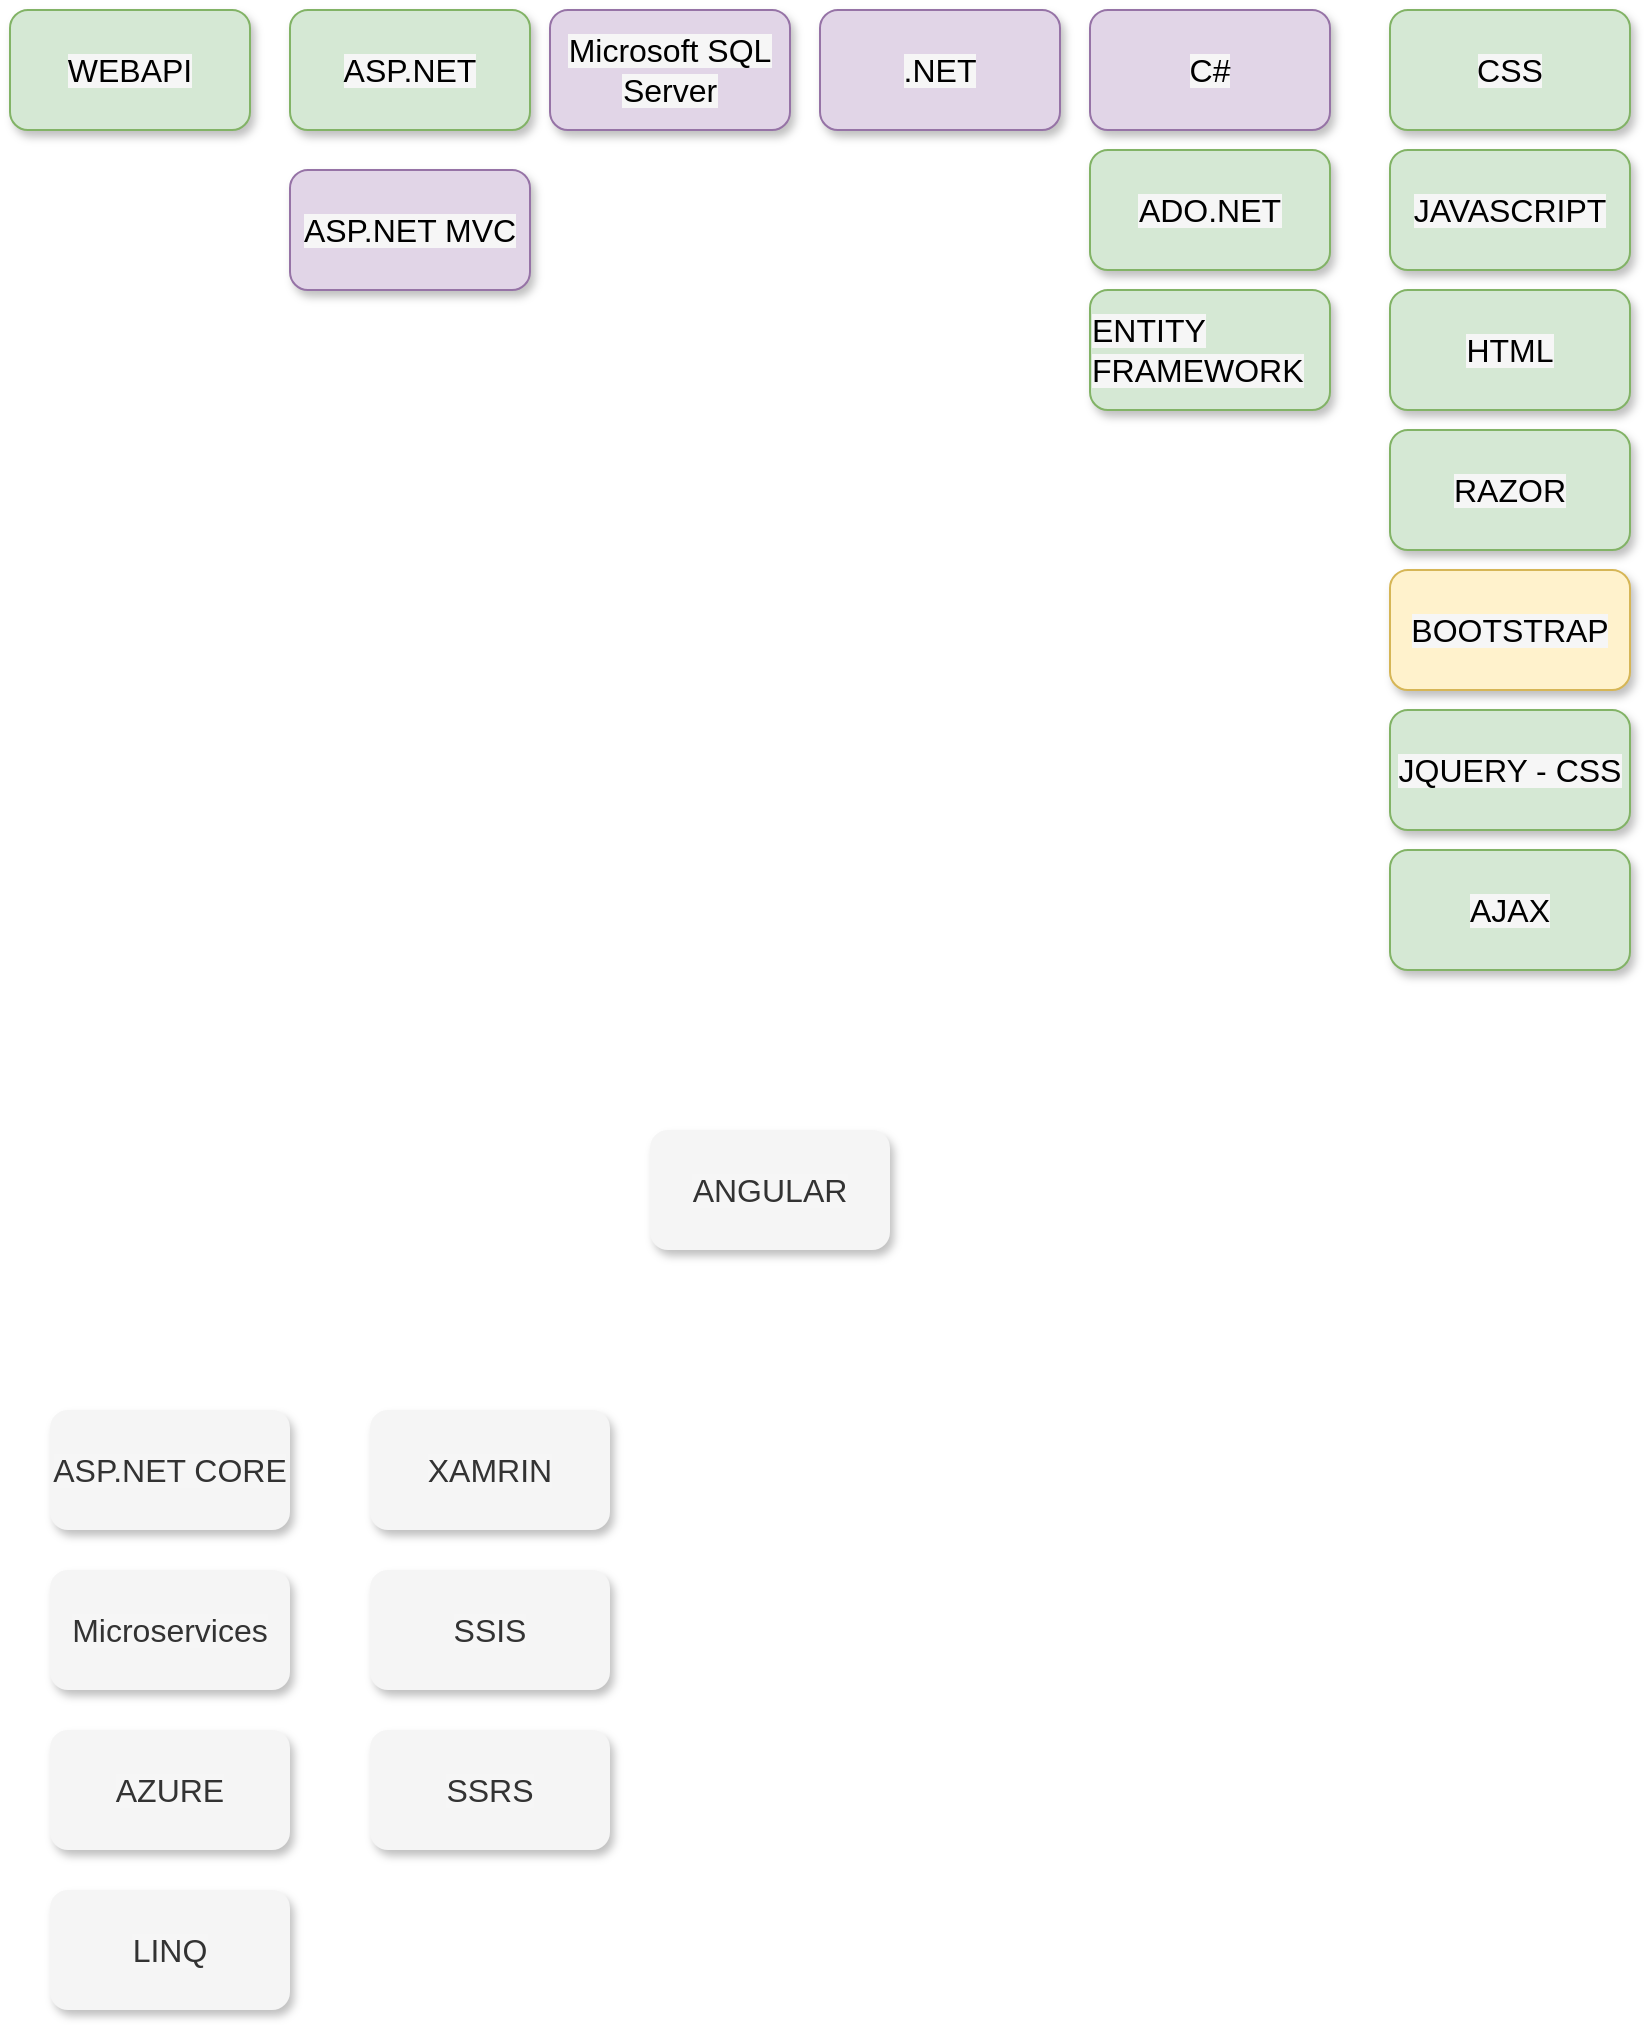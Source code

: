 <mxfile version="13.6.2" type="github">
  <diagram id="kadHFnLxjQ3yYRlNPp_8" name="Page-1">
    <mxGraphModel dx="1117" dy="1014" grid="1" gridSize="10" guides="1" tooltips="1" connect="1" arrows="1" fold="1" page="1" pageScale="1" pageWidth="850" pageHeight="1100" math="0" shadow="0">
      <root>
        <mxCell id="0" />
        <mxCell id="1" parent="0" />
        <mxCell id="nspwu7ugIolKWqw-Yoy7-22" value="&lt;span style=&quot;font-family: fixemoji, &amp;quot;roboto mono&amp;quot;, sans-serif; font-size: 16px; text-align: left; background-color: rgb(246, 246, 246);&quot;&gt;Microsoft SQL Server&lt;/span&gt;" style="rounded=1;whiteSpace=wrap;html=1;glass=0;shadow=1;fillColor=#e1d5e7;strokeColor=#9673a6;" parent="1" vertex="1">
          <mxGeometry x="290" y="20" width="120" height="60" as="geometry" />
        </mxCell>
        <mxCell id="nspwu7ugIolKWqw-Yoy7-23" value="&lt;span style=&quot;font-family: fixemoji, &amp;quot;roboto mono&amp;quot;, sans-serif; font-size: 16px; text-align: left; background-color: rgb(246, 246, 246);&quot;&gt;.NET&lt;/span&gt;" style="rounded=1;whiteSpace=wrap;html=1;glass=0;shadow=1;fillColor=#e1d5e7;strokeColor=#9673a6;" parent="1" vertex="1">
          <mxGeometry x="425" y="20" width="120" height="60" as="geometry" />
        </mxCell>
        <mxCell id="nspwu7ugIolKWqw-Yoy7-24" value="&lt;span style=&quot;font-family: fixemoji, &amp;quot;roboto mono&amp;quot;, sans-serif; font-size: 16px; text-align: left; background-color: rgb(246, 246, 246);&quot;&gt;ASP.NET&lt;/span&gt;" style="rounded=1;whiteSpace=wrap;html=1;glass=0;shadow=1;fillColor=#d5e8d4;strokeColor=#82b366;" parent="1" vertex="1">
          <mxGeometry x="160" y="20" width="120" height="60" as="geometry" />
        </mxCell>
        <mxCell id="nspwu7ugIolKWqw-Yoy7-25" value="&lt;span style=&quot;font-family: fixemoji, &amp;quot;roboto mono&amp;quot;, sans-serif; font-size: 16px; text-align: left; background-color: rgb(246, 246, 246);&quot;&gt;ASP.NET MVC&lt;/span&gt;" style="rounded=1;whiteSpace=wrap;html=1;glass=0;shadow=1;fillColor=#e1d5e7;strokeColor=#9673a6;" parent="1" vertex="1">
          <mxGeometry x="160" y="100" width="120" height="60" as="geometry" />
        </mxCell>
        <mxCell id="nspwu7ugIolKWqw-Yoy7-26" value="&lt;span style=&quot;font-family: &amp;#34;fixemoji&amp;#34; , &amp;#34;roboto mono&amp;#34; , sans-serif ; font-size: 16px ; text-align: left ; background-color: rgb(246 , 246 , 246)&quot;&gt;SSRS&lt;/span&gt;" style="rounded=1;whiteSpace=wrap;html=1;glass=0;shadow=1;fontColor=#333333;fillColor=#f5f5f5;strokeColor=none;" parent="1" vertex="1">
          <mxGeometry x="200" y="880" width="120" height="60" as="geometry" />
        </mxCell>
        <mxCell id="nspwu7ugIolKWqw-Yoy7-27" value="&lt;span style=&quot;font-family: &amp;#34;fixemoji&amp;#34; , &amp;#34;roboto mono&amp;#34; , sans-serif ; font-size: 16px ; text-align: left ; background-color: rgb(246 , 246 , 246)&quot;&gt;JQUERY - CSS&lt;/span&gt;" style="rounded=1;whiteSpace=wrap;html=1;glass=0;shadow=1;fillColor=#d5e8d4;strokeColor=#82b366;" parent="1" vertex="1">
          <mxGeometry x="710" y="370" width="120" height="60" as="geometry" />
        </mxCell>
        <mxCell id="nspwu7ugIolKWqw-Yoy7-28" value="&lt;span style=&quot;font-family: &amp;#34;fixemoji&amp;#34; , &amp;#34;roboto mono&amp;#34; , sans-serif ; font-size: 16px ; text-align: left ; background-color: rgb(246 , 246 , 246)&quot;&gt;AJAX&lt;/span&gt;" style="rounded=1;whiteSpace=wrap;html=1;glass=0;shadow=1;fillColor=#d5e8d4;strokeColor=#82b366;" parent="1" vertex="1">
          <mxGeometry x="710" y="440" width="120" height="60" as="geometry" />
        </mxCell>
        <mxCell id="nspwu7ugIolKWqw-Yoy7-29" value="&lt;div style=&quot;text-align: left&quot;&gt;&lt;font face=&quot;fixemoji, roboto mono, sans-serif&quot;&gt;&lt;span style=&quot;font-size: 16px ; background-color: rgb(246 , 246 , 246)&quot;&gt;BOOTSTRAP&lt;/span&gt;&lt;/font&gt;&lt;/div&gt;" style="rounded=1;whiteSpace=wrap;html=1;glass=0;shadow=1;fillColor=#fff2cc;strokeColor=#d6b656;" parent="1" vertex="1">
          <mxGeometry x="710" y="300" width="120" height="60" as="geometry" />
        </mxCell>
        <mxCell id="nspwu7ugIolKWqw-Yoy7-30" value="&lt;span style=&quot;font-family: &amp;#34;fixemoji&amp;#34; , &amp;#34;roboto mono&amp;#34; , sans-serif ; font-size: 16px ; text-align: left ; background-color: rgb(246 , 246 , 246)&quot;&gt;C#&lt;/span&gt;" style="rounded=1;whiteSpace=wrap;html=1;glass=0;shadow=1;fillColor=#e1d5e7;strokeColor=#9673a6;" parent="1" vertex="1">
          <mxGeometry x="560" y="20" width="120" height="60" as="geometry" />
        </mxCell>
        <mxCell id="nspwu7ugIolKWqw-Yoy7-31" value="&lt;span style=&quot;font-family: &amp;#34;fixemoji&amp;#34; , &amp;#34;roboto mono&amp;#34; , sans-serif ; font-size: 16px ; text-align: left ; background-color: rgb(246 , 246 , 246)&quot;&gt;SSIS&lt;/span&gt;" style="rounded=1;whiteSpace=wrap;html=1;glass=0;shadow=1;fontColor=#333333;fillColor=#f5f5f5;strokeColor=none;" parent="1" vertex="1">
          <mxGeometry x="200" y="800" width="120" height="60" as="geometry" />
        </mxCell>
        <mxCell id="nspwu7ugIolKWqw-Yoy7-32" value="&lt;div style=&quot;text-align: left&quot;&gt;&lt;font face=&quot;fixemoji, roboto mono, sans-serif&quot;&gt;&lt;span style=&quot;font-size: 16px ; background-color: rgb(246 , 246 , 246)&quot;&gt;JAVASCRIPT&lt;/span&gt;&lt;/font&gt;&lt;/div&gt;" style="rounded=1;whiteSpace=wrap;html=1;glass=0;shadow=1;fillColor=#d5e8d4;strokeColor=#82b366;" parent="1" vertex="1">
          <mxGeometry x="710" y="90" width="120" height="60" as="geometry" />
        </mxCell>
        <mxCell id="nspwu7ugIolKWqw-Yoy7-33" value="&lt;div style=&quot;text-align: left&quot;&gt;&lt;font face=&quot;fixemoji, roboto mono, sans-serif&quot;&gt;&lt;span style=&quot;font-size: 16px ; background-color: rgb(246 , 246 , 246)&quot;&gt;ADO.NET&lt;/span&gt;&lt;/font&gt;&lt;/div&gt;" style="rounded=1;whiteSpace=wrap;html=1;glass=0;shadow=1;fillColor=#d5e8d4;strokeColor=#82b366;" parent="1" vertex="1">
          <mxGeometry x="560" y="90" width="120" height="60" as="geometry" />
        </mxCell>
        <mxCell id="nspwu7ugIolKWqw-Yoy7-34" value="&lt;div style=&quot;text-align: left&quot;&gt;&lt;span style=&quot;font-family: &amp;#34;fixemoji&amp;#34; , &amp;#34;roboto mono&amp;#34; , sans-serif ; font-size: 16px ; background-color: rgb(246 , 246 , 246)&quot;&gt;RAZOR&lt;/span&gt;&lt;br&gt;&lt;/div&gt;" style="rounded=1;whiteSpace=wrap;html=1;glass=0;shadow=1;fillColor=#d5e8d4;strokeColor=#82b366;" parent="1" vertex="1">
          <mxGeometry x="710" y="230" width="120" height="60" as="geometry" />
        </mxCell>
        <mxCell id="nspwu7ugIolKWqw-Yoy7-35" value="&lt;div style=&quot;text-align: left&quot;&gt;&lt;span style=&quot;font-family: &amp;#34;fixemoji&amp;#34; , &amp;#34;roboto mono&amp;#34; , sans-serif ; font-size: 16px ; background-color: rgb(246 , 246 , 246)&quot;&gt;CSS&lt;/span&gt;&lt;br&gt;&lt;/div&gt;" style="rounded=1;whiteSpace=wrap;html=1;glass=0;shadow=1;fillColor=#d5e8d4;strokeColor=#82b366;" parent="1" vertex="1">
          <mxGeometry x="710" y="20" width="120" height="60" as="geometry" />
        </mxCell>
        <mxCell id="nspwu7ugIolKWqw-Yoy7-36" value="&lt;div style=&quot;text-align: left&quot;&gt;&lt;span style=&quot;font-family: &amp;#34;fixemoji&amp;#34; , &amp;#34;roboto mono&amp;#34; , sans-serif ; font-size: 16px ; background-color: rgb(246 , 246 , 246)&quot;&gt;HTML&lt;/span&gt;&lt;br&gt;&lt;/div&gt;" style="rounded=1;whiteSpace=wrap;html=1;glass=0;shadow=1;fillColor=#d5e8d4;strokeColor=#82b366;" parent="1" vertex="1">
          <mxGeometry x="710" y="160" width="120" height="60" as="geometry" />
        </mxCell>
        <mxCell id="nspwu7ugIolKWqw-Yoy7-37" value="&lt;div style=&quot;text-align: left&quot;&gt;&lt;span style=&quot;font-family: &amp;#34;fixemoji&amp;#34; , &amp;#34;roboto mono&amp;#34; , sans-serif ; font-size: 16px ; background-color: rgb(246 , 246 , 246)&quot;&gt;LINQ&lt;/span&gt;&lt;br&gt;&lt;/div&gt;" style="rounded=1;whiteSpace=wrap;html=1;glass=0;shadow=1;fontColor=#333333;fillColor=#f5f5f5;strokeColor=none;" parent="1" vertex="1">
          <mxGeometry x="40" y="960" width="120" height="60" as="geometry" />
        </mxCell>
        <mxCell id="nspwu7ugIolKWqw-Yoy7-38" value="&lt;div style=&quot;text-align: left&quot;&gt;&lt;span style=&quot;font-family: &amp;#34;fixemoji&amp;#34; , &amp;#34;roboto mono&amp;#34; , sans-serif ; font-size: 16px ; background-color: rgb(246 , 246 , 246)&quot;&gt;WEBAPI&lt;/span&gt;&lt;br&gt;&lt;/div&gt;" style="rounded=1;whiteSpace=wrap;html=1;glass=0;shadow=1;fillColor=#d5e8d4;strokeColor=#82b366;" parent="1" vertex="1">
          <mxGeometry x="20" y="20" width="120" height="60" as="geometry" />
        </mxCell>
        <mxCell id="nspwu7ugIolKWqw-Yoy7-39" value="&lt;div style=&quot;text-align: left&quot;&gt;&lt;span style=&quot;font-family: &amp;#34;fixemoji&amp;#34; , &amp;#34;roboto mono&amp;#34; , sans-serif ; font-size: 16px ; background-color: rgb(246 , 246 , 246)&quot;&gt;ASP.NET CORE&lt;/span&gt;&lt;br&gt;&lt;/div&gt;" style="rounded=1;whiteSpace=wrap;html=1;glass=0;shadow=1;fontColor=#333333;fillColor=#f5f5f5;strokeColor=none;" parent="1" vertex="1">
          <mxGeometry x="40" y="720" width="120" height="60" as="geometry" />
        </mxCell>
        <mxCell id="nspwu7ugIolKWqw-Yoy7-40" value="&lt;div style=&quot;text-align: left&quot;&gt;&lt;span style=&quot;font-family: &amp;#34;fixemoji&amp;#34; , &amp;#34;roboto mono&amp;#34; , sans-serif ; font-size: 16px ; background-color: rgb(246 , 246 , 246)&quot;&gt;ANGULAR&lt;/span&gt;&lt;br&gt;&lt;/div&gt;" style="rounded=1;whiteSpace=wrap;html=1;glass=0;shadow=1;fontColor=#333333;fillColor=#f5f5f5;strokeColor=none;" parent="1" vertex="1">
          <mxGeometry x="340" y="580" width="120" height="60" as="geometry" />
        </mxCell>
        <mxCell id="nspwu7ugIolKWqw-Yoy7-41" value="&lt;div style=&quot;text-align: left&quot;&gt;&lt;span style=&quot;font-family: &amp;#34;fixemoji&amp;#34; , &amp;#34;roboto mono&amp;#34; , sans-serif ; font-size: 16px ; background-color: rgb(246 , 246 , 246)&quot;&gt;AZURE&lt;/span&gt;&lt;br&gt;&lt;/div&gt;" style="rounded=1;whiteSpace=wrap;html=1;glass=0;shadow=1;fontColor=#333333;fillColor=#f5f5f5;strokeColor=none;" parent="1" vertex="1">
          <mxGeometry x="40" y="880" width="120" height="60" as="geometry" />
        </mxCell>
        <mxCell id="nspwu7ugIolKWqw-Yoy7-42" value="&lt;div style=&quot;text-align: left&quot;&gt;&lt;span style=&quot;font-family: &amp;#34;fixemoji&amp;#34; , &amp;#34;roboto mono&amp;#34; , sans-serif ; font-size: 16px ; background-color: rgb(246 , 246 , 246)&quot;&gt;XAMRIN&lt;/span&gt;&lt;br&gt;&lt;/div&gt;" style="rounded=1;whiteSpace=wrap;html=1;glass=0;shadow=1;fontColor=#333333;fillColor=#f5f5f5;strokeColor=none;" parent="1" vertex="1">
          <mxGeometry x="200" y="720" width="120" height="60" as="geometry" />
        </mxCell>
        <mxCell id="nspwu7ugIolKWqw-Yoy7-45" value="&lt;div style=&quot;text-align: left&quot;&gt;&lt;span style=&quot;font-family: &amp;#34;fixemoji&amp;#34; , &amp;#34;roboto mono&amp;#34; , sans-serif ; font-size: 16px ; background-color: rgb(246 , 246 , 246)&quot;&gt;Microservices&lt;/span&gt;&lt;br&gt;&lt;/div&gt;" style="rounded=1;whiteSpace=wrap;html=1;glass=0;shadow=1;fontColor=#333333;fillColor=#f5f5f5;strokeColor=none;" parent="1" vertex="1">
          <mxGeometry x="40" y="800" width="120" height="60" as="geometry" />
        </mxCell>
        <mxCell id="nspwu7ugIolKWqw-Yoy7-46" value="&lt;div style=&quot;text-align: left&quot;&gt;&lt;span style=&quot;font-family: &amp;#34;fixemoji&amp;#34; , &amp;#34;roboto mono&amp;#34; , sans-serif ; font-size: 16px ; background-color: rgb(246 , 246 , 246)&quot;&gt;ENTITY FRAMEWORK&lt;/span&gt;&lt;br&gt;&lt;/div&gt;" style="rounded=1;whiteSpace=wrap;html=1;glass=0;shadow=1;fillColor=#d5e8d4;strokeColor=#82b366;" parent="1" vertex="1">
          <mxGeometry x="560" y="160" width="120" height="60" as="geometry" />
        </mxCell>
      </root>
    </mxGraphModel>
  </diagram>
</mxfile>
